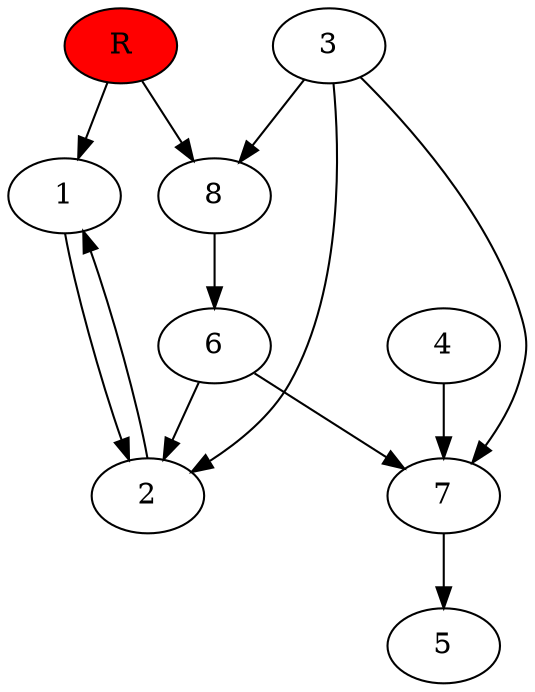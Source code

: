 digraph prb400 {
	1
	2
	3
	4
	5
	6
	7
	8
	R [fillcolor="#ff0000" style=filled]
	1 -> 2
	2 -> 1
	3 -> 2
	3 -> 7
	3 -> 8
	4 -> 7
	6 -> 2
	6 -> 7
	7 -> 5
	8 -> 6
	R -> 1
	R -> 8
}
